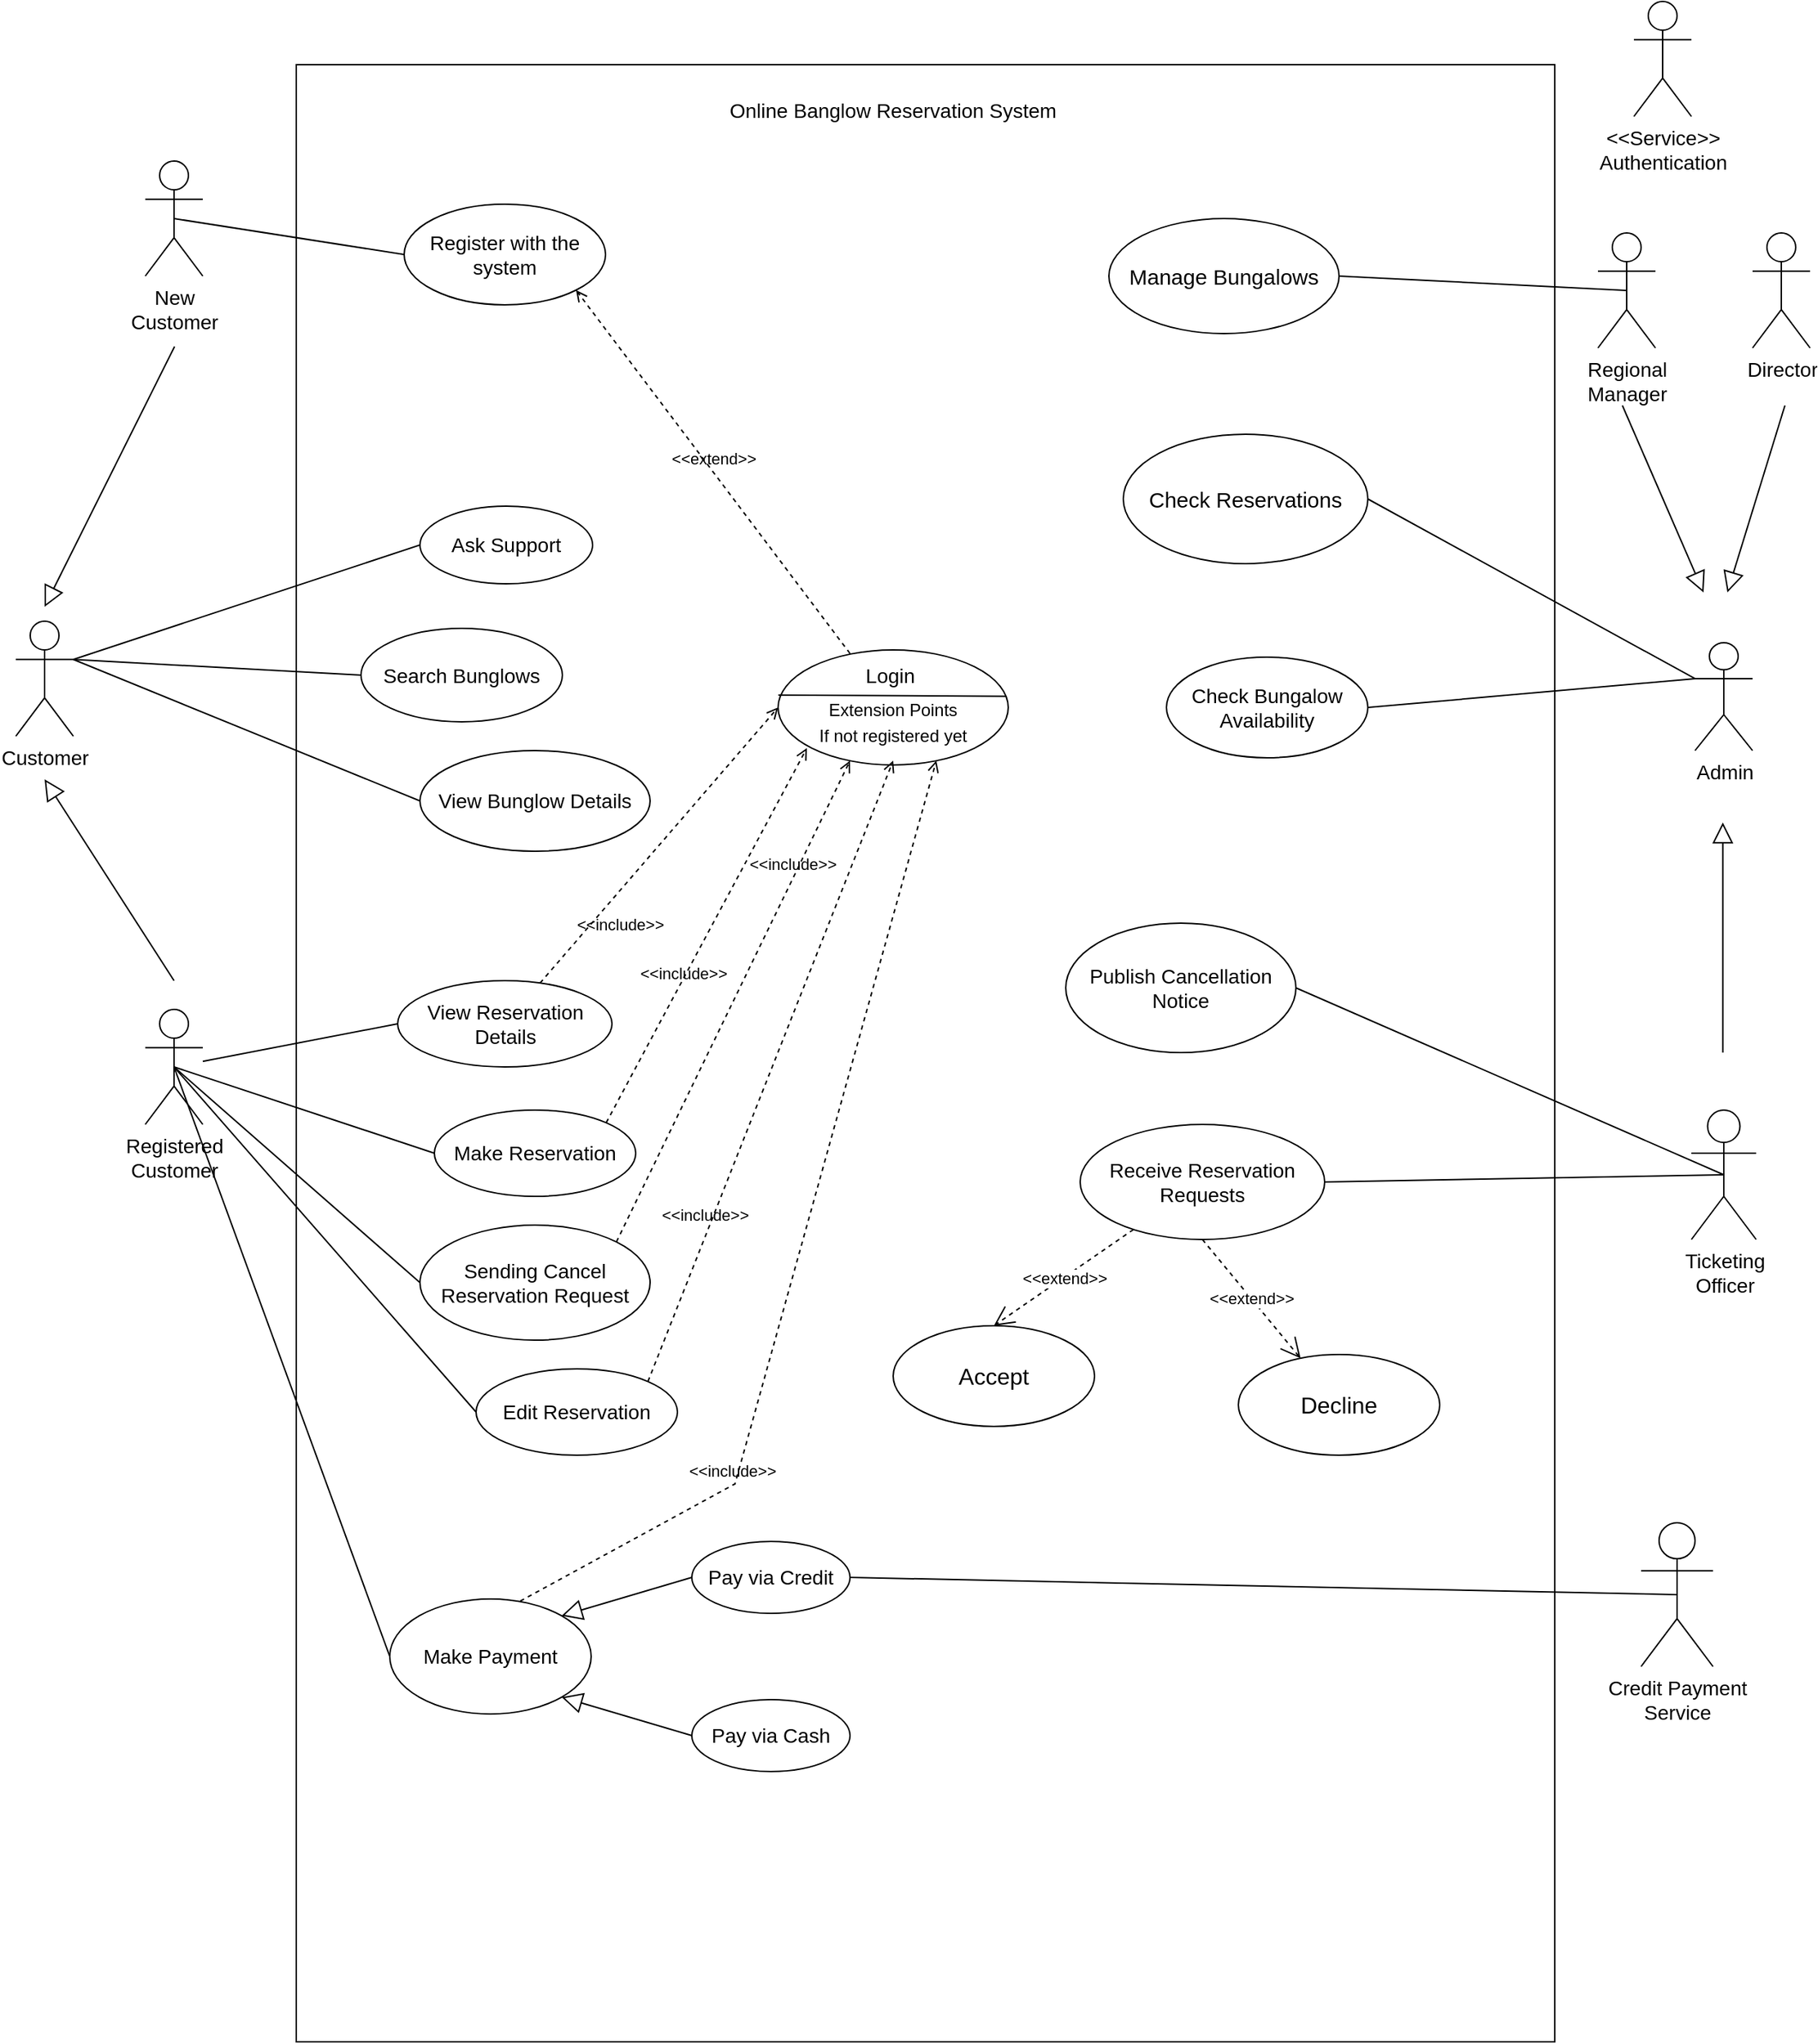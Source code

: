 <mxfile version="24.0.2" type="github">
  <diagram name="Page-1" id="AeyaRtbbY56H5-KZ7d-d">
    <mxGraphModel dx="1942" dy="1029" grid="1" gridSize="10" guides="1" tooltips="1" connect="1" arrows="1" fold="1" page="1" pageScale="1" pageWidth="1300" pageHeight="1800" math="0" shadow="0">
      <root>
        <mxCell id="0" />
        <mxCell id="1" parent="0" />
        <mxCell id="YWd4cL3F-U_-IMffj6Vy-1" value="" style="rounded=0;whiteSpace=wrap;html=1;" parent="1" vertex="1">
          <mxGeometry x="235" y="213" width="875" height="1375" as="geometry" />
        </mxCell>
        <mxCell id="YWd4cL3F-U_-IMffj6Vy-2" value="&lt;font style=&quot;font-size: 14px;&quot;&gt;View Bunglow Details&lt;/font&gt;" style="ellipse;whiteSpace=wrap;html=1;" parent="1" vertex="1">
          <mxGeometry x="321" y="690" width="160" height="70" as="geometry" />
        </mxCell>
        <mxCell id="fAC9LUg7NLocaILhUHt7-1" value="&lt;font style=&quot;font-size: 14px;&quot;&gt;Customer&lt;/font&gt;" style="shape=umlActor;verticalLabelPosition=bottom;verticalAlign=top;html=1;outlineConnect=0;" parent="1" vertex="1">
          <mxGeometry x="40" y="600" width="40" height="80" as="geometry" />
        </mxCell>
        <mxCell id="fAC9LUg7NLocaILhUHt7-2" value="&lt;font style=&quot;font-size: 14px;&quot;&gt;Online Banglow Reservation System&lt;/font&gt;" style="text;html=1;align=center;verticalAlign=middle;whiteSpace=wrap;rounded=0;fontSize=14;" parent="1" vertex="1">
          <mxGeometry x="530" y="230" width="240" height="30" as="geometry" />
        </mxCell>
        <mxCell id="fAC9LUg7NLocaILhUHt7-3" value="&lt;font style=&quot;font-size: 14px;&quot;&gt;Search Bunglows&lt;/font&gt;" style="ellipse;whiteSpace=wrap;html=1;" parent="1" vertex="1">
          <mxGeometry x="280" y="605" width="140" height="65" as="geometry" />
        </mxCell>
        <mxCell id="fAC9LUg7NLocaILhUHt7-4" value="&lt;font style=&quot;font-size: 14px;&quot;&gt;Ask Support&lt;/font&gt;" style="ellipse;whiteSpace=wrap;html=1;" parent="1" vertex="1">
          <mxGeometry x="321" y="520" width="120" height="54" as="geometry" />
        </mxCell>
        <mxCell id="fAC9LUg7NLocaILhUHt7-5" value="&lt;font style=&quot;font-size: 14px;&quot;&gt;Register with the system&lt;/font&gt;" style="ellipse;whiteSpace=wrap;html=1;" parent="1" vertex="1">
          <mxGeometry x="310" y="310" width="140" height="70" as="geometry" />
        </mxCell>
        <mxCell id="fAC9LUg7NLocaILhUHt7-6" value="&lt;font style=&quot;font-size: 14px;&quot;&gt;New&lt;br&gt;Customer&lt;/font&gt;" style="shape=umlActor;verticalLabelPosition=bottom;verticalAlign=top;html=1;outlineConnect=0;" parent="1" vertex="1">
          <mxGeometry x="130" y="280" width="40" height="80" as="geometry" />
        </mxCell>
        <mxCell id="fAC9LUg7NLocaILhUHt7-7" value="&lt;font style=&quot;font-size: 14px;&quot;&gt;Registered&lt;br&gt;Customer&lt;/font&gt;" style="shape=umlActor;verticalLabelPosition=bottom;verticalAlign=top;html=1;outlineConnect=0;" parent="1" vertex="1">
          <mxGeometry x="130" y="870" width="40" height="80" as="geometry" />
        </mxCell>
        <mxCell id="fAC9LUg7NLocaILhUHt7-15" value="&lt;font style=&quot;font-size: 14px;&quot;&gt;View Reservation Details&lt;/font&gt;" style="ellipse;whiteSpace=wrap;html=1;" parent="1" vertex="1">
          <mxGeometry x="305.5" y="850" width="149" height="60" as="geometry" />
        </mxCell>
        <mxCell id="fAC9LUg7NLocaILhUHt7-17" value="&lt;font style=&quot;font-size: 14px;&quot;&gt;Make Reservation&lt;/font&gt;" style="ellipse;whiteSpace=wrap;html=1;" parent="1" vertex="1">
          <mxGeometry x="331" y="940" width="140" height="60" as="geometry" />
        </mxCell>
        <mxCell id="fAC9LUg7NLocaILhUHt7-18" value="&lt;font style=&quot;font-size: 14px;&quot;&gt;Sending Cancel Reservation Request&lt;br&gt;&lt;/font&gt;" style="ellipse;whiteSpace=wrap;html=1;" parent="1" vertex="1">
          <mxGeometry x="321" y="1020" width="160" height="80" as="geometry" />
        </mxCell>
        <mxCell id="fAC9LUg7NLocaILhUHt7-19" value="&lt;font style=&quot;font-size: 14px;&quot;&gt;Edit Reservation&lt;br&gt;&lt;/font&gt;" style="ellipse;whiteSpace=wrap;html=1;" parent="1" vertex="1">
          <mxGeometry x="360" y="1120" width="140" height="60" as="geometry" />
        </mxCell>
        <mxCell id="fAC9LUg7NLocaILhUHt7-20" value="&lt;font style=&quot;font-size: 14px;&quot;&gt;Make Payment&lt;br&gt;&lt;/font&gt;" style="ellipse;whiteSpace=wrap;html=1;" parent="1" vertex="1">
          <mxGeometry x="300" y="1280" width="140" height="80" as="geometry" />
        </mxCell>
        <mxCell id="fAC9LUg7NLocaILhUHt7-21" value="&lt;font style=&quot;font-size: 14px;&quot;&gt;Pay via Cash&lt;br&gt;&lt;/font&gt;" style="ellipse;whiteSpace=wrap;html=1;" parent="1" vertex="1">
          <mxGeometry x="510" y="1350" width="110" height="50" as="geometry" />
        </mxCell>
        <mxCell id="fAC9LUg7NLocaILhUHt7-23" value="&lt;font style=&quot;font-size: 14px;&quot;&gt;Pay via Credit&lt;br&gt;&lt;/font&gt;" style="ellipse;whiteSpace=wrap;html=1;" parent="1" vertex="1">
          <mxGeometry x="510" y="1240" width="110" height="50" as="geometry" />
        </mxCell>
        <mxCell id="fAC9LUg7NLocaILhUHt7-25" value="" style="endArrow=none;html=1;rounded=0;entryX=0;entryY=0.5;entryDx=0;entryDy=0;exitX=1;exitY=0.333;exitDx=0;exitDy=0;exitPerimeter=0;" parent="1" source="fAC9LUg7NLocaILhUHt7-1" target="fAC9LUg7NLocaILhUHt7-4" edge="1">
          <mxGeometry width="50" height="50" relative="1" as="geometry">
            <mxPoint x="400" y="520" as="sourcePoint" />
            <mxPoint x="450" y="470" as="targetPoint" />
          </mxGeometry>
        </mxCell>
        <mxCell id="fAC9LUg7NLocaILhUHt7-26" value="" style="endArrow=none;html=1;rounded=0;entryX=0;entryY=0.5;entryDx=0;entryDy=0;exitX=1;exitY=0.333;exitDx=0;exitDy=0;exitPerimeter=0;" parent="1" source="fAC9LUg7NLocaILhUHt7-1" target="fAC9LUg7NLocaILhUHt7-3" edge="1">
          <mxGeometry width="50" height="50" relative="1" as="geometry">
            <mxPoint x="180" y="329" as="sourcePoint" />
            <mxPoint x="320" y="320" as="targetPoint" />
          </mxGeometry>
        </mxCell>
        <mxCell id="fAC9LUg7NLocaILhUHt7-27" value="" style="endArrow=none;html=1;rounded=0;entryX=0;entryY=0.5;entryDx=0;entryDy=0;exitX=1;exitY=0.333;exitDx=0;exitDy=0;exitPerimeter=0;" parent="1" source="fAC9LUg7NLocaILhUHt7-1" target="YWd4cL3F-U_-IMffj6Vy-2" edge="1">
          <mxGeometry width="50" height="50" relative="1" as="geometry">
            <mxPoint x="230" y="270" as="sourcePoint" />
            <mxPoint x="320" y="430" as="targetPoint" />
          </mxGeometry>
        </mxCell>
        <mxCell id="fAC9LUg7NLocaILhUHt7-29" value="" style="endArrow=none;html=1;rounded=0;entryX=0;entryY=0.5;entryDx=0;entryDy=0;exitX=0.5;exitY=0.5;exitDx=0;exitDy=0;exitPerimeter=0;" parent="1" source="fAC9LUg7NLocaILhUHt7-6" target="fAC9LUg7NLocaILhUHt7-5" edge="1">
          <mxGeometry width="50" height="50" relative="1" as="geometry">
            <mxPoint x="180" y="356" as="sourcePoint" />
            <mxPoint x="320" y="540" as="targetPoint" />
          </mxGeometry>
        </mxCell>
        <mxCell id="fAC9LUg7NLocaILhUHt7-31" value="" style="edgeStyle=none;html=1;endSize=12;endArrow=block;endFill=0;rounded=0;" parent="1" edge="1">
          <mxGeometry width="160" relative="1" as="geometry">
            <mxPoint x="150" y="850" as="sourcePoint" />
            <mxPoint x="60" y="710" as="targetPoint" />
          </mxGeometry>
        </mxCell>
        <mxCell id="fAC9LUg7NLocaILhUHt7-33" value="" style="edgeStyle=none;html=1;endSize=12;endArrow=block;endFill=0;rounded=0;" parent="1" edge="1">
          <mxGeometry width="160" relative="1" as="geometry">
            <mxPoint x="150.37" y="409" as="sourcePoint" />
            <mxPoint x="60" y="590" as="targetPoint" />
          </mxGeometry>
        </mxCell>
        <mxCell id="fAC9LUg7NLocaILhUHt7-34" value="" style="endArrow=none;html=1;rounded=0;entryX=0;entryY=0.5;entryDx=0;entryDy=0;" parent="1" source="fAC9LUg7NLocaILhUHt7-7" target="fAC9LUg7NLocaILhUHt7-15" edge="1">
          <mxGeometry width="50" height="50" relative="1" as="geometry">
            <mxPoint x="160" y="330" as="sourcePoint" />
            <mxPoint x="340" y="590" as="targetPoint" />
          </mxGeometry>
        </mxCell>
        <mxCell id="fAC9LUg7NLocaILhUHt7-36" value="" style="endArrow=none;html=1;rounded=0;entryX=0;entryY=0.5;entryDx=0;entryDy=0;exitX=0.5;exitY=0.5;exitDx=0;exitDy=0;exitPerimeter=0;" parent="1" source="fAC9LUg7NLocaILhUHt7-7" target="fAC9LUg7NLocaILhUHt7-17" edge="1">
          <mxGeometry width="50" height="50" relative="1" as="geometry">
            <mxPoint x="160" y="920" as="sourcePoint" />
            <mxPoint x="330" y="860" as="targetPoint" />
          </mxGeometry>
        </mxCell>
        <mxCell id="fAC9LUg7NLocaILhUHt7-37" value="" style="endArrow=none;html=1;rounded=0;entryX=0;entryY=0.5;entryDx=0;entryDy=0;exitX=0.5;exitY=0.5;exitDx=0;exitDy=0;exitPerimeter=0;" parent="1" source="fAC9LUg7NLocaILhUHt7-7" target="fAC9LUg7NLocaILhUHt7-18" edge="1">
          <mxGeometry width="50" height="50" relative="1" as="geometry">
            <mxPoint x="160" y="920" as="sourcePoint" />
            <mxPoint x="330" y="980" as="targetPoint" />
          </mxGeometry>
        </mxCell>
        <mxCell id="fAC9LUg7NLocaILhUHt7-38" value="" style="endArrow=none;html=1;rounded=0;entryX=0;entryY=0.5;entryDx=0;entryDy=0;exitX=0.5;exitY=0.5;exitDx=0;exitDy=0;exitPerimeter=0;" parent="1" source="fAC9LUg7NLocaILhUHt7-7" target="fAC9LUg7NLocaILhUHt7-19" edge="1">
          <mxGeometry width="50" height="50" relative="1" as="geometry">
            <mxPoint x="160" y="920" as="sourcePoint" />
            <mxPoint x="320" y="1090" as="targetPoint" />
          </mxGeometry>
        </mxCell>
        <mxCell id="fAC9LUg7NLocaILhUHt7-39" value="" style="endArrow=none;html=1;rounded=0;entryX=0;entryY=0.5;entryDx=0;entryDy=0;exitX=0.5;exitY=0.5;exitDx=0;exitDy=0;exitPerimeter=0;" parent="1" source="fAC9LUg7NLocaILhUHt7-7" target="fAC9LUg7NLocaILhUHt7-20" edge="1">
          <mxGeometry width="50" height="50" relative="1" as="geometry">
            <mxPoint x="160" y="920" as="sourcePoint" />
            <mxPoint x="330" y="1200" as="targetPoint" />
          </mxGeometry>
        </mxCell>
        <mxCell id="fAC9LUg7NLocaILhUHt7-41" value="" style="edgeStyle=none;html=1;endSize=12;endArrow=block;endFill=0;rounded=0;exitX=0;exitY=0.5;exitDx=0;exitDy=0;entryX=1;entryY=1;entryDx=0;entryDy=0;" parent="1" source="fAC9LUg7NLocaILhUHt7-21" target="fAC9LUg7NLocaILhUHt7-20" edge="1">
          <mxGeometry width="160" relative="1" as="geometry">
            <mxPoint x="140" y="880" as="sourcePoint" />
            <mxPoint x="440" y="1320" as="targetPoint" />
          </mxGeometry>
        </mxCell>
        <mxCell id="fAC9LUg7NLocaILhUHt7-42" value="" style="edgeStyle=none;html=1;endSize=12;endArrow=block;endFill=0;rounded=0;exitX=0;exitY=0.5;exitDx=0;exitDy=0;entryX=1;entryY=0;entryDx=0;entryDy=0;" parent="1" source="fAC9LUg7NLocaILhUHt7-23" target="fAC9LUg7NLocaILhUHt7-20" edge="1">
          <mxGeometry width="160" relative="1" as="geometry">
            <mxPoint x="500" y="1435" as="sourcePoint" />
            <mxPoint x="450" y="1330" as="targetPoint" />
          </mxGeometry>
        </mxCell>
        <mxCell id="fAC9LUg7NLocaILhUHt7-48" value="" style="ellipse;whiteSpace=wrap;html=1;" parent="1" vertex="1">
          <mxGeometry x="570" y="620" width="160" height="80" as="geometry" />
        </mxCell>
        <mxCell id="fAC9LUg7NLocaILhUHt7-49" value="" style="endArrow=none;html=1;rounded=0;exitX=0.001;exitY=0.392;exitDx=0;exitDy=0;entryX=0.989;entryY=0.403;entryDx=0;entryDy=0;elbow=vertical;exitPerimeter=0;entryPerimeter=0;" parent="1" source="fAC9LUg7NLocaILhUHt7-48" target="fAC9LUg7NLocaILhUHt7-48" edge="1">
          <mxGeometry width="50" height="50" relative="1" as="geometry">
            <mxPoint x="640" y="802.5" as="sourcePoint" />
            <mxPoint x="690" y="752.5" as="targetPoint" />
          </mxGeometry>
        </mxCell>
        <mxCell id="fAC9LUg7NLocaILhUHt7-51" value="&lt;font style=&quot;font-size: 14px;&quot;&gt;Login&amp;nbsp;&lt;/font&gt;" style="text;html=1;align=center;verticalAlign=middle;whiteSpace=wrap;rounded=0;" parent="1" vertex="1">
          <mxGeometry x="590" y="622.5" width="120" height="30" as="geometry" />
        </mxCell>
        <mxCell id="fAC9LUg7NLocaILhUHt7-52" value="Extension Points" style="text;html=1;align=center;verticalAlign=middle;whiteSpace=wrap;rounded=0;" parent="1" vertex="1">
          <mxGeometry x="590" y="644.5" width="120" height="35" as="geometry" />
        </mxCell>
        <mxCell id="fAC9LUg7NLocaILhUHt7-53" value="&lt;font style=&quot;font-size: 14px;&quot;&gt;&amp;lt;&amp;lt;Service&amp;gt;&amp;gt;&lt;br&gt;Authentication&lt;/font&gt;" style="shape=umlActor;verticalLabelPosition=bottom;verticalAlign=top;html=1;outlineConnect=0;" parent="1" vertex="1">
          <mxGeometry x="1165" y="169" width="40" height="80" as="geometry" />
        </mxCell>
        <mxCell id="fAC9LUg7NLocaILhUHt7-54" value="If not registered yet" style="text;html=1;align=center;verticalAlign=middle;whiteSpace=wrap;rounded=0;" parent="1" vertex="1">
          <mxGeometry x="590" y="662" width="120" height="35" as="geometry" />
        </mxCell>
        <mxCell id="fAC9LUg7NLocaILhUHt7-55" value="&amp;lt;&amp;lt;extend&amp;gt;&amp;gt;" style="html=1;verticalAlign=bottom;labelBackgroundColor=none;endArrow=open;endFill=0;dashed=1;rounded=0;entryX=1;entryY=1;entryDx=0;entryDy=0;exitX=0.25;exitY=0;exitDx=0;exitDy=0;" parent="1" source="fAC9LUg7NLocaILhUHt7-51" target="fAC9LUg7NLocaILhUHt7-5" edge="1">
          <mxGeometry width="160" relative="1" as="geometry">
            <mxPoint x="550" y="450" as="sourcePoint" />
            <mxPoint x="710" y="450" as="targetPoint" />
          </mxGeometry>
        </mxCell>
        <mxCell id="fAC9LUg7NLocaILhUHt7-56" value="&amp;lt;&amp;lt;include&amp;gt;&amp;gt;" style="html=1;verticalAlign=bottom;labelBackgroundColor=none;endArrow=open;endFill=0;dashed=1;rounded=0;entryX=0;entryY=0.5;entryDx=0;entryDy=0;" parent="1" source="fAC9LUg7NLocaILhUHt7-15" target="fAC9LUg7NLocaILhUHt7-48" edge="1">
          <mxGeometry x="-0.524" y="-21" width="160" relative="1" as="geometry">
            <mxPoint x="510" y="430" as="sourcePoint" />
            <mxPoint x="670" y="430" as="targetPoint" />
            <mxPoint as="offset" />
          </mxGeometry>
        </mxCell>
        <mxCell id="fAC9LUg7NLocaILhUHt7-57" value="&amp;lt;&amp;lt;include&amp;gt;&amp;gt;" style="html=1;verticalAlign=bottom;labelBackgroundColor=none;endArrow=open;endFill=0;dashed=1;rounded=0;exitX=1;exitY=0;exitDx=0;exitDy=0;entryX=0;entryY=0.75;entryDx=0;entryDy=0;" parent="1" source="fAC9LUg7NLocaILhUHt7-17" target="fAC9LUg7NLocaILhUHt7-54" edge="1">
          <mxGeometry x="-0.264" y="-2" width="160" relative="1" as="geometry">
            <mxPoint x="440" y="920" as="sourcePoint" />
            <mxPoint x="580" y="670" as="targetPoint" />
            <mxPoint as="offset" />
          </mxGeometry>
        </mxCell>
        <mxCell id="fAC9LUg7NLocaILhUHt7-58" value="&amp;lt;&amp;lt;include&amp;gt;&amp;gt;" style="html=1;verticalAlign=bottom;labelBackgroundColor=none;endArrow=open;endFill=0;dashed=1;rounded=0;exitX=1;exitY=0;exitDx=0;exitDy=0;entryX=0.25;entryY=1;entryDx=0;entryDy=0;" parent="1" source="fAC9LUg7NLocaILhUHt7-18" target="fAC9LUg7NLocaILhUHt7-54" edge="1">
          <mxGeometry x="0.515" y="1" width="160" relative="1" as="geometry">
            <mxPoint x="509" y="1009" as="sourcePoint" />
            <mxPoint x="600" y="698" as="targetPoint" />
            <mxPoint as="offset" />
          </mxGeometry>
        </mxCell>
        <mxCell id="fAC9LUg7NLocaILhUHt7-59" value="&amp;lt;&amp;lt;include&amp;gt;&amp;gt;" style="html=1;verticalAlign=bottom;labelBackgroundColor=none;endArrow=open;endFill=0;dashed=1;rounded=0;exitX=1;exitY=0;exitDx=0;exitDy=0;entryX=0.5;entryY=1;entryDx=0;entryDy=0;" parent="1" source="fAC9LUg7NLocaILhUHt7-19" target="fAC9LUg7NLocaILhUHt7-54" edge="1">
          <mxGeometry x="-0.509" y="1" width="160" relative="1" as="geometry">
            <mxPoint x="468" y="1092" as="sourcePoint" />
            <mxPoint x="660" y="710" as="targetPoint" />
            <mxPoint x="-1" as="offset" />
          </mxGeometry>
        </mxCell>
        <mxCell id="fAC9LUg7NLocaILhUHt7-60" value="&amp;lt;&amp;lt;include&amp;gt;&amp;gt;" style="html=1;verticalAlign=bottom;labelBackgroundColor=none;endArrow=open;endFill=0;dashed=1;rounded=0;exitX=0.648;exitY=0.018;exitDx=0;exitDy=0;entryX=0.75;entryY=1;entryDx=0;entryDy=0;exitPerimeter=0;" parent="1" source="fAC9LUg7NLocaILhUHt7-20" target="fAC9LUg7NLocaILhUHt7-54" edge="1">
          <mxGeometry x="-0.509" y="1" width="160" relative="1" as="geometry">
            <mxPoint x="489" y="1139" as="sourcePoint" />
            <mxPoint x="660" y="707" as="targetPoint" />
            <mxPoint x="-1" as="offset" />
            <Array as="points">
              <mxPoint x="540" y="1200" />
            </Array>
          </mxGeometry>
        </mxCell>
        <mxCell id="QEWqCgo0XfbKh7BYjeG8-1" value="Credit Payment&lt;div style=&quot;font-size: 14px;&quot;&gt;Service&lt;/div&gt;" style="shape=umlActor;verticalLabelPosition=bottom;verticalAlign=top;html=1;outlineConnect=0;fontSize=14;" parent="1" vertex="1">
          <mxGeometry x="1170" y="1227" width="50" height="100" as="geometry" />
        </mxCell>
        <mxCell id="QEWqCgo0XfbKh7BYjeG8-7" style="edgeStyle=none;rounded=0;orthogonalLoop=1;jettySize=auto;html=1;exitX=1;exitY=0.5;exitDx=0;exitDy=0;entryX=0.5;entryY=0.5;entryDx=0;entryDy=0;entryPerimeter=0;endArrow=none;endFill=0;" parent="1" source="fAC9LUg7NLocaILhUHt7-23" target="QEWqCgo0XfbKh7BYjeG8-1" edge="1">
          <mxGeometry relative="1" as="geometry" />
        </mxCell>
        <mxCell id="QEWqCgo0XfbKh7BYjeG8-22" style="edgeStyle=none;rounded=0;orthogonalLoop=1;jettySize=auto;html=1;exitX=0;exitY=0.333;exitDx=0;exitDy=0;exitPerimeter=0;entryX=1;entryY=0.5;entryDx=0;entryDy=0;endArrow=none;endFill=0;" parent="1" source="QEWqCgo0XfbKh7BYjeG8-8" target="QEWqCgo0XfbKh7BYjeG8-19" edge="1">
          <mxGeometry relative="1" as="geometry" />
        </mxCell>
        <mxCell id="QEWqCgo0XfbKh7BYjeG8-23" style="edgeStyle=none;rounded=0;orthogonalLoop=1;jettySize=auto;html=1;exitX=0;exitY=0.333;exitDx=0;exitDy=0;exitPerimeter=0;entryX=1;entryY=0.5;entryDx=0;entryDy=0;endArrow=none;endFill=0;" parent="1" source="QEWqCgo0XfbKh7BYjeG8-8" target="QEWqCgo0XfbKh7BYjeG8-18" edge="1">
          <mxGeometry relative="1" as="geometry" />
        </mxCell>
        <mxCell id="QEWqCgo0XfbKh7BYjeG8-8" value="Admin" style="shape=umlActor;verticalLabelPosition=bottom;verticalAlign=top;html=1;outlineConnect=0;fontSize=14;" parent="1" vertex="1">
          <mxGeometry x="1207.5" y="615" width="40" height="75" as="geometry" />
        </mxCell>
        <mxCell id="QEWqCgo0XfbKh7BYjeG8-21" style="edgeStyle=none;rounded=0;orthogonalLoop=1;jettySize=auto;html=1;exitX=0.5;exitY=0.5;exitDx=0;exitDy=0;exitPerimeter=0;entryX=1;entryY=0.5;entryDx=0;entryDy=0;endArrow=none;endFill=0;" parent="1" source="QEWqCgo0XfbKh7BYjeG8-9" target="QEWqCgo0XfbKh7BYjeG8-20" edge="1">
          <mxGeometry relative="1" as="geometry" />
        </mxCell>
        <mxCell id="QEWqCgo0XfbKh7BYjeG8-9" value="Regional&lt;div style=&quot;font-size: 14px;&quot;&gt;Manager&lt;/div&gt;" style="shape=umlActor;verticalLabelPosition=bottom;verticalAlign=top;html=1;outlineConnect=0;fontSize=14;" parent="1" vertex="1">
          <mxGeometry x="1140" y="330" width="40" height="80" as="geometry" />
        </mxCell>
        <mxCell id="QEWqCgo0XfbKh7BYjeG8-24" style="edgeStyle=none;rounded=0;orthogonalLoop=1;jettySize=auto;html=1;exitX=0.5;exitY=0.5;exitDx=0;exitDy=0;exitPerimeter=0;entryX=1;entryY=0.5;entryDx=0;entryDy=0;endArrow=none;endFill=0;" parent="1" source="QEWqCgo0XfbKh7BYjeG8-10" target="QEWqCgo0XfbKh7BYjeG8-17" edge="1">
          <mxGeometry relative="1" as="geometry" />
        </mxCell>
        <mxCell id="QEWqCgo0XfbKh7BYjeG8-26" style="edgeStyle=none;rounded=0;orthogonalLoop=1;jettySize=auto;html=1;exitX=0.5;exitY=0.5;exitDx=0;exitDy=0;exitPerimeter=0;entryX=1;entryY=0.5;entryDx=0;entryDy=0;endArrow=none;endFill=0;" parent="1" source="QEWqCgo0XfbKh7BYjeG8-10" target="QEWqCgo0XfbKh7BYjeG8-25" edge="1">
          <mxGeometry relative="1" as="geometry" />
        </mxCell>
        <mxCell id="QEWqCgo0XfbKh7BYjeG8-10" value="Ticketing&lt;div style=&quot;font-size: 14px;&quot;&gt;Officer&lt;/div&gt;" style="shape=umlActor;verticalLabelPosition=bottom;verticalAlign=top;html=1;outlineConnect=0;fontSize=14;" parent="1" vertex="1">
          <mxGeometry x="1205" y="940" width="45" height="90" as="geometry" />
        </mxCell>
        <mxCell id="QEWqCgo0XfbKh7BYjeG8-12" value="" style="edgeStyle=none;html=1;endSize=12;endArrow=block;endFill=0;rounded=0;" parent="1" edge="1">
          <mxGeometry width="160" relative="1" as="geometry">
            <mxPoint x="1157" y="450" as="sourcePoint" />
            <mxPoint x="1213.42" y="580" as="targetPoint" />
          </mxGeometry>
        </mxCell>
        <mxCell id="QEWqCgo0XfbKh7BYjeG8-14" value="" style="edgeStyle=none;html=1;endSize=12;endArrow=block;endFill=0;rounded=0;" parent="1" edge="1">
          <mxGeometry width="160" relative="1" as="geometry">
            <mxPoint x="1226.83" y="900" as="sourcePoint" />
            <mxPoint x="1226.83" y="740" as="targetPoint" />
          </mxGeometry>
        </mxCell>
        <mxCell id="QEWqCgo0XfbKh7BYjeG8-15" value="" style="edgeStyle=none;html=1;endSize=12;endArrow=block;endFill=0;rounded=0;" parent="1" edge="1">
          <mxGeometry width="160" relative="1" as="geometry">
            <mxPoint x="1270" y="450" as="sourcePoint" />
            <mxPoint x="1230.0" y="580" as="targetPoint" />
          </mxGeometry>
        </mxCell>
        <mxCell id="QEWqCgo0XfbKh7BYjeG8-16" value="Director" style="shape=umlActor;verticalLabelPosition=bottom;verticalAlign=top;html=1;outlineConnect=0;fontSize=14;" parent="1" vertex="1">
          <mxGeometry x="1247.5" y="330" width="40" height="80" as="geometry" />
        </mxCell>
        <mxCell id="QEWqCgo0XfbKh7BYjeG8-17" value="Publish Cancellation Notice" style="ellipse;whiteSpace=wrap;html=1;fontSize=14;" parent="1" vertex="1">
          <mxGeometry x="770" y="810" width="160" height="90" as="geometry" />
        </mxCell>
        <mxCell id="QEWqCgo0XfbKh7BYjeG8-18" value="Check Bungalow Availability" style="ellipse;whiteSpace=wrap;html=1;fontSize=14;" parent="1" vertex="1">
          <mxGeometry x="840" y="625" width="140" height="70" as="geometry" />
        </mxCell>
        <mxCell id="QEWqCgo0XfbKh7BYjeG8-19" value="Check Reservations" style="ellipse;whiteSpace=wrap;html=1;fontSize=15;" parent="1" vertex="1">
          <mxGeometry x="810" y="470" width="170" height="90" as="geometry" />
        </mxCell>
        <mxCell id="QEWqCgo0XfbKh7BYjeG8-20" value="Manage Bungalows" style="ellipse;whiteSpace=wrap;html=1;fontSize=15;" parent="1" vertex="1">
          <mxGeometry x="800" y="320" width="160" height="80" as="geometry" />
        </mxCell>
        <mxCell id="QEWqCgo0XfbKh7BYjeG8-25" value="Receive Reservation Requests" style="ellipse;whiteSpace=wrap;html=1;fontSize=14;" parent="1" vertex="1">
          <mxGeometry x="780" y="950" width="170" height="80" as="geometry" />
        </mxCell>
        <mxCell id="QEWqCgo0XfbKh7BYjeG8-27" value="&amp;lt;&amp;lt;extend&amp;gt;&amp;gt;" style="endArrow=open;endSize=12;dashed=1;html=1;rounded=0;exitX=0.5;exitY=1;exitDx=0;exitDy=0;" parent="1" source="QEWqCgo0XfbKh7BYjeG8-25" target="QEWqCgo0XfbKh7BYjeG8-28" edge="1">
          <mxGeometry width="160" relative="1" as="geometry">
            <mxPoint x="760" y="1070" as="sourcePoint" />
            <mxPoint x="920" y="1070" as="targetPoint" />
          </mxGeometry>
        </mxCell>
        <mxCell id="QEWqCgo0XfbKh7BYjeG8-28" value="Decline" style="ellipse;whiteSpace=wrap;html=1;fontSize=16;" parent="1" vertex="1">
          <mxGeometry x="890" y="1110" width="140" height="70" as="geometry" />
        </mxCell>
        <mxCell id="QEWqCgo0XfbKh7BYjeG8-29" value="Accept" style="ellipse;whiteSpace=wrap;html=1;fontSize=16;" parent="1" vertex="1">
          <mxGeometry x="650" y="1090" width="140" height="70" as="geometry" />
        </mxCell>
        <mxCell id="QEWqCgo0XfbKh7BYjeG8-31" value="&amp;lt;&amp;lt;extend&amp;gt;&amp;gt;" style="endArrow=open;endSize=12;dashed=1;html=1;rounded=0;entryX=0.5;entryY=0;entryDx=0;entryDy=0;" parent="1" source="QEWqCgo0XfbKh7BYjeG8-25" target="QEWqCgo0XfbKh7BYjeG8-29" edge="1">
          <mxGeometry width="160" relative="1" as="geometry">
            <mxPoint x="890" y="1040" as="sourcePoint" />
            <mxPoint x="929" y="1102" as="targetPoint" />
          </mxGeometry>
        </mxCell>
      </root>
    </mxGraphModel>
  </diagram>
</mxfile>
